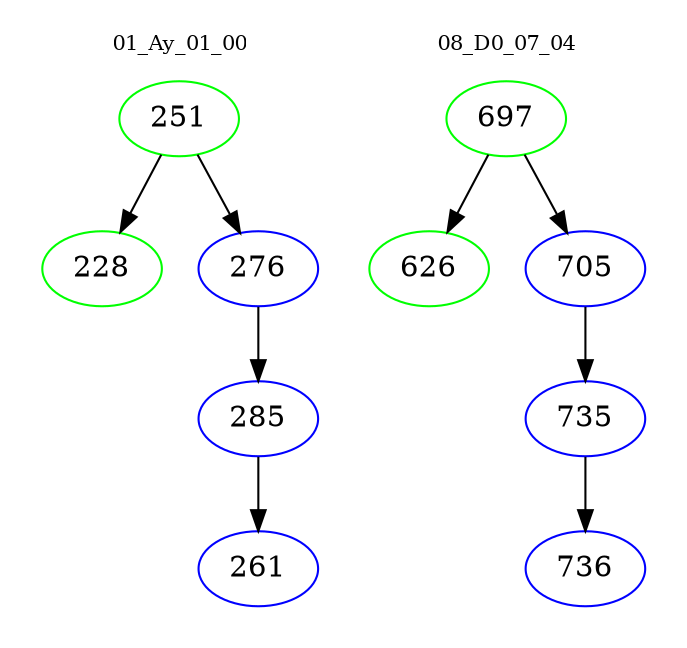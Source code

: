 digraph{
subgraph cluster_0 {
color = white
label = "01_Ay_01_00";
fontsize=10;
T0_251 [label="251", color="green"]
T0_251 -> T0_228 [color="black"]
T0_228 [label="228", color="green"]
T0_251 -> T0_276 [color="black"]
T0_276 [label="276", color="blue"]
T0_276 -> T0_285 [color="black"]
T0_285 [label="285", color="blue"]
T0_285 -> T0_261 [color="black"]
T0_261 [label="261", color="blue"]
}
subgraph cluster_1 {
color = white
label = "08_D0_07_04";
fontsize=10;
T1_697 [label="697", color="green"]
T1_697 -> T1_626 [color="black"]
T1_626 [label="626", color="green"]
T1_697 -> T1_705 [color="black"]
T1_705 [label="705", color="blue"]
T1_705 -> T1_735 [color="black"]
T1_735 [label="735", color="blue"]
T1_735 -> T1_736 [color="black"]
T1_736 [label="736", color="blue"]
}
}
